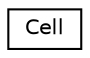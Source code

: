 digraph "Graphical Class Hierarchy"
{
  edge [fontname="Helvetica",fontsize="10",labelfontname="Helvetica",labelfontsize="10"];
  node [fontname="Helvetica",fontsize="10",shape=record];
  rankdir="LR";
  Node0 [label="Cell",height=0.2,width=0.4,color="black", fillcolor="white", style="filled",URL="$class_cell.html",tooltip="Rect that contains a list of positions "];
}
